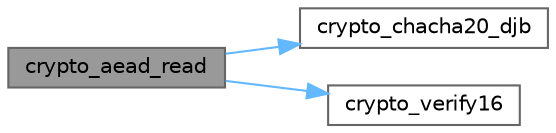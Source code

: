 digraph "crypto_aead_read"
{
 // LATEX_PDF_SIZE
  bgcolor="transparent";
  edge [fontname=Helvetica,fontsize=10,labelfontname=Helvetica,labelfontsize=10];
  node [fontname=Helvetica,fontsize=10,shape=box,height=0.2,width=0.4];
  rankdir="LR";
  Node1 [id="Node000001",label="crypto_aead_read",height=0.2,width=0.4,color="gray40", fillcolor="grey60", style="filled", fontcolor="black",tooltip=" "];
  Node1 -> Node2 [id="edge1_Node000001_Node000002",color="steelblue1",style="solid",tooltip=" "];
  Node2 [id="Node000002",label="crypto_chacha20_djb",height=0.2,width=0.4,color="grey40", fillcolor="white", style="filled",URL="$monocypher_8c.html#a56808226a52141d0abf422c651a8de62",tooltip=" "];
  Node1 -> Node3 [id="edge2_Node000001_Node000003",color="steelblue1",style="solid",tooltip=" "];
  Node3 [id="Node000003",label="crypto_verify16",height=0.2,width=0.4,color="grey40", fillcolor="white", style="filled",URL="$monocypher_8c.html#a2f387f76030d5e7ed3014319053ab25b",tooltip=" "];
}

